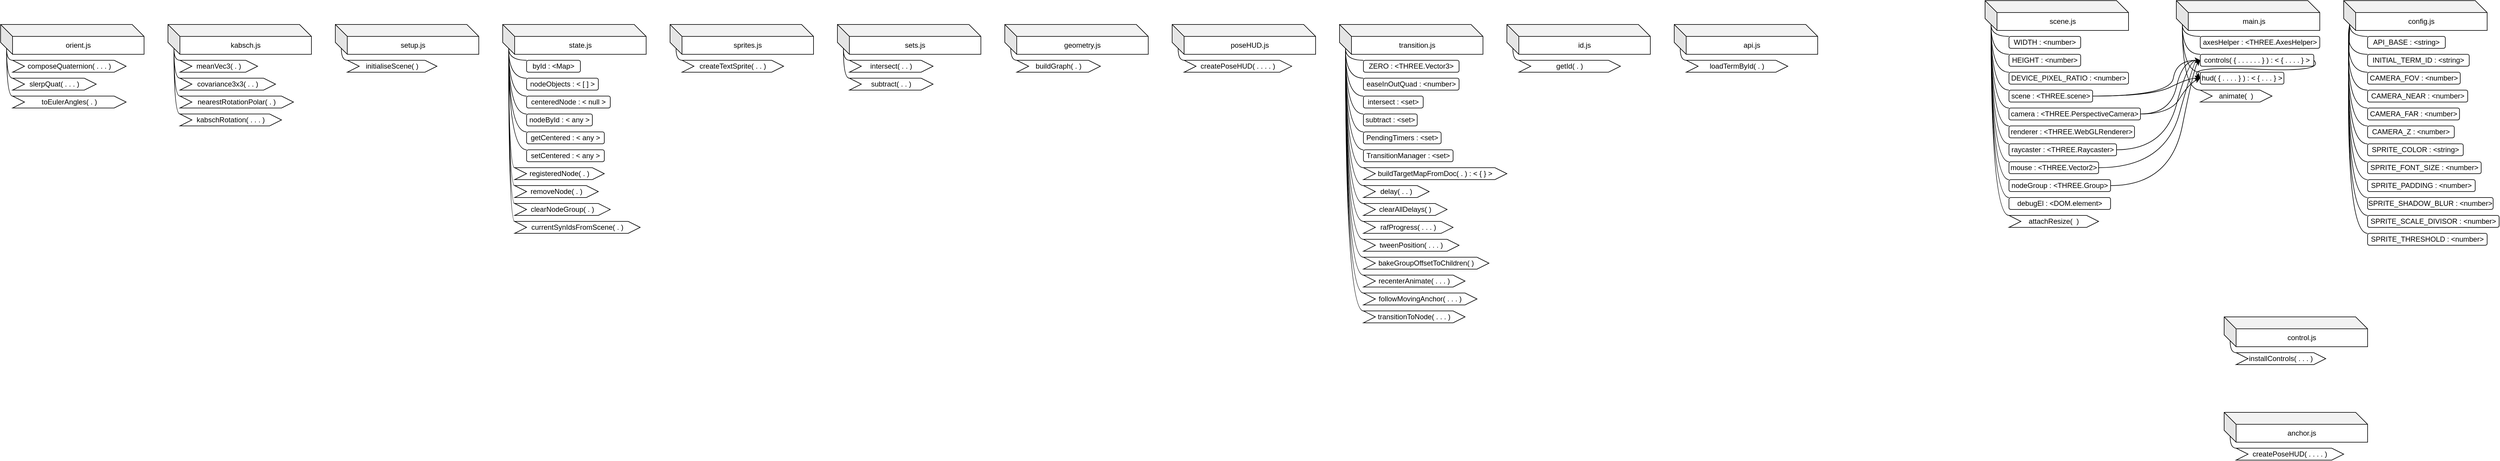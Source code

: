 <mxfile version="28.1.2">
  <diagram name="Page-1" id="AUTO-GEN">
    <mxGraphModel dx="5705" dy="1178" grid="1" gridSize="10" guides="1" tooltips="1" connect="1" arrows="1" fold="1" page="1" pageScale="1" pageWidth="850" pageHeight="1100" math="0" shadow="0">
      <root>
        <mxCell id="0" />
        <mxCell id="1" parent="0" />
        <mxCell id="KwV3ZJstNrZ89S8ukQLU-10" value="config.js" style="shape=cube;whiteSpace=wrap;html=1;boundedLbl=1;backgroundOutline=1;darkOpacity=0.05;darkOpacity2=0.1;" parent="1" vertex="1">
          <mxGeometry x="360" y="160" width="240" height="50" as="geometry" />
        </mxCell>
        <mxCell id="KwV3ZJstNrZ89S8ukQLU-17" value="API_BASE : &amp;lt;string&amp;gt;" style="rounded=1;whiteSpace=wrap;html=1;" parent="1" vertex="1">
          <mxGeometry x="400" y="220" width="130" height="20" as="geometry" />
        </mxCell>
        <mxCell id="KwV3ZJstNrZ89S8ukQLU-18" value="INITIAL_TERM_ID : &amp;lt;string&amp;gt;" style="rounded=1;whiteSpace=wrap;html=1;" parent="1" vertex="1">
          <mxGeometry x="400" y="250" width="170" height="20" as="geometry" />
        </mxCell>
        <mxCell id="KwV3ZJstNrZ89S8ukQLU-20" value="CAMERA_FOV : &amp;lt;number&amp;gt;" style="rounded=1;whiteSpace=wrap;html=1;" parent="1" vertex="1">
          <mxGeometry x="400" y="280" width="155" height="20" as="geometry" />
        </mxCell>
        <mxCell id="KwV3ZJstNrZ89S8ukQLU-21" value="CAMERA_NEAR : &amp;lt;number&amp;gt;" style="rounded=1;whiteSpace=wrap;html=1;" parent="1" vertex="1">
          <mxGeometry x="400" y="310" width="167.5" height="20" as="geometry" />
        </mxCell>
        <mxCell id="KwV3ZJstNrZ89S8ukQLU-22" value="CAMERA_FAR : &amp;lt;number&amp;gt;" style="rounded=1;whiteSpace=wrap;html=1;" parent="1" vertex="1">
          <mxGeometry x="400" y="340" width="153.75" height="20" as="geometry" />
        </mxCell>
        <mxCell id="KwV3ZJstNrZ89S8ukQLU-23" value="CAMERA_Z : &amp;lt;number&amp;gt;" style="rounded=1;whiteSpace=wrap;html=1;" parent="1" vertex="1">
          <mxGeometry x="400" y="370" width="145" height="20" as="geometry" />
        </mxCell>
        <mxCell id="KwV3ZJstNrZ89S8ukQLU-25" value="SPRITE_COLOR : &amp;lt;string&amp;gt;" style="rounded=1;whiteSpace=wrap;html=1;" parent="1" vertex="1">
          <mxGeometry x="400" y="400" width="160" height="20" as="geometry" />
        </mxCell>
        <mxCell id="KwV3ZJstNrZ89S8ukQLU-26" value="SPRITE_FONT_SIZE : &amp;lt;number&amp;gt;" style="rounded=1;whiteSpace=wrap;html=1;" parent="1" vertex="1">
          <mxGeometry x="400" y="430" width="190" height="20" as="geometry" />
        </mxCell>
        <mxCell id="KwV3ZJstNrZ89S8ukQLU-27" value="SPRITE_PADDING : &amp;lt;number&amp;gt;" style="rounded=1;whiteSpace=wrap;html=1;" parent="1" vertex="1">
          <mxGeometry x="400" y="460" width="180" height="20" as="geometry" />
        </mxCell>
        <mxCell id="KwV3ZJstNrZ89S8ukQLU-28" value="SPRITE_SHADOW_BLUR : &amp;lt;number&amp;gt;" style="rounded=1;whiteSpace=wrap;html=1;" parent="1" vertex="1">
          <mxGeometry x="400" y="490" width="210" height="20" as="geometry" />
        </mxCell>
        <mxCell id="KwV3ZJstNrZ89S8ukQLU-29" value="SPRITE_SCALE_DIVISOR : &amp;lt;number&amp;gt;" style="rounded=1;whiteSpace=wrap;html=1;" parent="1" vertex="1">
          <mxGeometry x="400" y="520" width="220" height="20" as="geometry" />
        </mxCell>
        <mxCell id="KwV3ZJstNrZ89S8ukQLU-30" value="SPRITE_THRESHOLD : &amp;lt;number&amp;gt;" style="rounded=1;whiteSpace=wrap;html=1;" parent="1" vertex="1">
          <mxGeometry x="400" y="550" width="200" height="20" as="geometry" />
        </mxCell>
        <mxCell id="KwV3ZJstNrZ89S8ukQLU-34" value="" style="curved=1;endArrow=none;html=1;rounded=0;exitX=0;exitY=0;exitDx=10;exitDy=40;exitPerimeter=0;entryX=0;entryY=0;entryDx=0;entryDy=0;" parent="1" source="KwV3ZJstNrZ89S8ukQLU-10" target="KwV3ZJstNrZ89S8ukQLU-30" edge="1">
          <mxGeometry width="50" height="50" relative="1" as="geometry">
            <mxPoint x="380" y="520" as="sourcePoint" />
            <mxPoint x="370" y="590" as="targetPoint" />
            <Array as="points">
              <mxPoint x="360" y="550" />
            </Array>
          </mxGeometry>
        </mxCell>
        <mxCell id="KwV3ZJstNrZ89S8ukQLU-36" value="" style="curved=1;endArrow=none;html=1;rounded=0;exitX=0;exitY=0;exitDx=10;exitDy=40;exitPerimeter=0;entryX=0;entryY=0;entryDx=0;entryDy=0;" parent="1" source="KwV3ZJstNrZ89S8ukQLU-10" target="KwV3ZJstNrZ89S8ukQLU-29" edge="1">
          <mxGeometry width="50" height="50" relative="1" as="geometry">
            <mxPoint x="375" y="170" as="sourcePoint" />
            <mxPoint x="380" y="550" as="targetPoint" />
            <Array as="points">
              <mxPoint x="360" y="520" />
            </Array>
          </mxGeometry>
        </mxCell>
        <mxCell id="KwV3ZJstNrZ89S8ukQLU-37" value="" style="curved=1;endArrow=none;html=1;rounded=0;exitX=0;exitY=0;exitDx=10;exitDy=40;exitPerimeter=0;entryX=0;entryY=0;entryDx=0;entryDy=0;" parent="1" source="KwV3ZJstNrZ89S8ukQLU-10" target="KwV3ZJstNrZ89S8ukQLU-28" edge="1">
          <mxGeometry width="50" height="50" relative="1" as="geometry">
            <mxPoint x="375" y="170" as="sourcePoint" />
            <mxPoint x="390" y="500" as="targetPoint" />
            <Array as="points">
              <mxPoint x="360" y="490" />
            </Array>
          </mxGeometry>
        </mxCell>
        <mxCell id="KwV3ZJstNrZ89S8ukQLU-38" value="" style="curved=1;endArrow=none;html=1;rounded=0;exitX=0;exitY=0;exitDx=10;exitDy=40;exitPerimeter=0;entryX=0;entryY=0;entryDx=0;entryDy=0;" parent="1" source="KwV3ZJstNrZ89S8ukQLU-10" target="KwV3ZJstNrZ89S8ukQLU-27" edge="1">
          <mxGeometry width="50" height="50" relative="1" as="geometry">
            <mxPoint x="375" y="170" as="sourcePoint" />
            <mxPoint x="390" y="470" as="targetPoint" />
            <Array as="points">
              <mxPoint x="360" y="460" />
            </Array>
          </mxGeometry>
        </mxCell>
        <mxCell id="KwV3ZJstNrZ89S8ukQLU-39" value="" style="curved=1;endArrow=none;html=1;rounded=0;exitX=0;exitY=0;exitDx=10;exitDy=40;exitPerimeter=0;entryX=0;entryY=0;entryDx=0;entryDy=0;" parent="1" source="KwV3ZJstNrZ89S8ukQLU-10" target="KwV3ZJstNrZ89S8ukQLU-26" edge="1">
          <mxGeometry width="50" height="50" relative="1" as="geometry">
            <mxPoint x="375" y="170" as="sourcePoint" />
            <mxPoint x="380" y="440" as="targetPoint" />
            <Array as="points">
              <mxPoint x="360" y="430" />
            </Array>
          </mxGeometry>
        </mxCell>
        <mxCell id="KwV3ZJstNrZ89S8ukQLU-40" value="" style="curved=1;endArrow=none;html=1;rounded=0;exitX=0;exitY=0;exitDx=10;exitDy=40;exitPerimeter=0;entryX=0;entryY=0;entryDx=0;entryDy=0;" parent="1" source="KwV3ZJstNrZ89S8ukQLU-10" target="KwV3ZJstNrZ89S8ukQLU-25" edge="1">
          <mxGeometry width="50" height="50" relative="1" as="geometry">
            <mxPoint x="375" y="170" as="sourcePoint" />
            <mxPoint x="390" y="410" as="targetPoint" />
            <Array as="points">
              <mxPoint x="360" y="400" />
            </Array>
          </mxGeometry>
        </mxCell>
        <mxCell id="KwV3ZJstNrZ89S8ukQLU-41" value="" style="curved=1;endArrow=none;html=1;rounded=0;exitX=0;exitY=0;exitDx=10;exitDy=40;exitPerimeter=0;entryX=0;entryY=0;entryDx=0;entryDy=0;" parent="1" source="KwV3ZJstNrZ89S8ukQLU-10" target="KwV3ZJstNrZ89S8ukQLU-23" edge="1">
          <mxGeometry width="50" height="50" relative="1" as="geometry">
            <mxPoint x="375" y="170" as="sourcePoint" />
            <mxPoint x="380" y="380" as="targetPoint" />
            <Array as="points">
              <mxPoint x="360" y="370" />
            </Array>
          </mxGeometry>
        </mxCell>
        <mxCell id="KwV3ZJstNrZ89S8ukQLU-43" value="" style="curved=1;endArrow=none;html=1;rounded=0;exitX=0;exitY=0;exitDx=10;exitDy=40;exitPerimeter=0;entryX=0;entryY=0;entryDx=0;entryDy=0;" parent="1" source="KwV3ZJstNrZ89S8ukQLU-10" target="KwV3ZJstNrZ89S8ukQLU-22" edge="1">
          <mxGeometry width="50" height="50" relative="1" as="geometry">
            <mxPoint x="375" y="170" as="sourcePoint" />
            <mxPoint x="390" y="350" as="targetPoint" />
            <Array as="points">
              <mxPoint x="360" y="340" />
            </Array>
          </mxGeometry>
        </mxCell>
        <mxCell id="KwV3ZJstNrZ89S8ukQLU-44" value="" style="curved=1;endArrow=none;html=1;rounded=0;exitX=0;exitY=0;exitDx=10;exitDy=40;exitPerimeter=0;entryX=0;entryY=0;entryDx=0;entryDy=0;" parent="1" source="KwV3ZJstNrZ89S8ukQLU-10" target="KwV3ZJstNrZ89S8ukQLU-21" edge="1">
          <mxGeometry width="50" height="50" relative="1" as="geometry">
            <mxPoint x="375" y="170" as="sourcePoint" />
            <mxPoint x="390" y="320" as="targetPoint" />
            <Array as="points">
              <mxPoint x="360" y="310" />
            </Array>
          </mxGeometry>
        </mxCell>
        <mxCell id="KwV3ZJstNrZ89S8ukQLU-45" value="" style="curved=1;endArrow=none;html=1;rounded=0;exitX=0;exitY=0;exitDx=10;exitDy=40;exitPerimeter=0;entryX=0;entryY=0;entryDx=0;entryDy=0;" parent="1" source="KwV3ZJstNrZ89S8ukQLU-10" target="KwV3ZJstNrZ89S8ukQLU-20" edge="1">
          <mxGeometry width="50" height="50" relative="1" as="geometry">
            <mxPoint x="375" y="170" as="sourcePoint" />
            <mxPoint x="390" y="290" as="targetPoint" />
            <Array as="points">
              <mxPoint x="360" y="280" />
            </Array>
          </mxGeometry>
        </mxCell>
        <mxCell id="KwV3ZJstNrZ89S8ukQLU-46" value="" style="curved=1;endArrow=none;html=1;rounded=0;exitX=0;exitY=0;exitDx=10;exitDy=40;exitPerimeter=0;entryX=0;entryY=0;entryDx=0;entryDy=0;" parent="1" source="KwV3ZJstNrZ89S8ukQLU-10" target="KwV3ZJstNrZ89S8ukQLU-18" edge="1">
          <mxGeometry width="50" height="50" relative="1" as="geometry">
            <mxPoint x="375" y="170" as="sourcePoint" />
            <mxPoint x="390" y="260" as="targetPoint" />
            <Array as="points">
              <mxPoint x="360" y="250" />
            </Array>
          </mxGeometry>
        </mxCell>
        <mxCell id="KwV3ZJstNrZ89S8ukQLU-47" value="" style="curved=1;endArrow=none;html=1;rounded=0;exitX=0;exitY=0;exitDx=10;exitDy=40;exitPerimeter=0;entryX=0;entryY=0;entryDx=0;entryDy=0;" parent="1" source="KwV3ZJstNrZ89S8ukQLU-10" target="KwV3ZJstNrZ89S8ukQLU-17" edge="1">
          <mxGeometry width="50" height="50" relative="1" as="geometry">
            <mxPoint x="385" y="170" as="sourcePoint" />
            <mxPoint x="390" y="230" as="targetPoint" />
            <Array as="points">
              <mxPoint x="370" y="220" />
            </Array>
          </mxGeometry>
        </mxCell>
        <mxCell id="KwV3ZJstNrZ89S8ukQLU-52" value="axesHelper : &amp;lt;THREE.AxesHelper&amp;gt;" style="rounded=1;whiteSpace=wrap;html=1;" parent="1" vertex="1">
          <mxGeometry x="120" y="220" width="200" height="20" as="geometry" />
        </mxCell>
        <mxCell id="KwV3ZJstNrZ89S8ukQLU-53" value="main.js" style="shape=cube;whiteSpace=wrap;html=1;boundedLbl=1;backgroundOutline=1;darkOpacity=0.05;darkOpacity2=0.1;" parent="1" vertex="1">
          <mxGeometry x="80" y="160" width="240" height="50" as="geometry" />
        </mxCell>
        <mxCell id="KwV3ZJstNrZ89S8ukQLU-54" value="" style="curved=1;endArrow=none;html=1;rounded=0;exitX=0;exitY=0;exitDx=10;exitDy=40;exitPerimeter=0;entryX=0;entryY=0;entryDx=0;entryDy=0;" parent="1" source="KwV3ZJstNrZ89S8ukQLU-53" target="KwV3ZJstNrZ89S8ukQLU-52" edge="1">
          <mxGeometry width="50" height="50" relative="1" as="geometry">
            <mxPoint x="90" y="210" as="sourcePoint" />
            <mxPoint x="110" y="230" as="targetPoint" />
            <Array as="points">
              <mxPoint x="90" y="220" />
            </Array>
          </mxGeometry>
        </mxCell>
        <mxCell id="KwV3ZJstNrZ89S8ukQLU-58" value="controls( { . . . . . . } ) : &amp;lt; { . . . . } &amp;gt;" style="rounded=1;whiteSpace=wrap;html=1;" parent="1" vertex="1">
          <mxGeometry x="120" y="250" width="190" height="20" as="geometry" />
        </mxCell>
        <mxCell id="KwV3ZJstNrZ89S8ukQLU-59" value="hud( { . . . . } )&amp;nbsp;&lt;span style=&quot;background-color: transparent; color: light-dark(rgb(0, 0, 0), rgb(255, 255, 255));&quot;&gt;: &amp;lt; { . . . } &amp;gt;&lt;/span&gt;" style="rounded=1;whiteSpace=wrap;html=1;" parent="1" vertex="1">
          <mxGeometry x="120" y="280" width="140" height="20" as="geometry" />
        </mxCell>
        <mxCell id="KwV3ZJstNrZ89S8ukQLU-60" value="animate(&amp;nbsp; )" style="shape=step;perimeter=stepPerimeter;whiteSpace=wrap;html=1;fixedSize=1;" parent="1" vertex="1">
          <mxGeometry x="120" y="310" width="120" height="20" as="geometry" />
        </mxCell>
        <mxCell id="KwV3ZJstNrZ89S8ukQLU-61" value="scene.js" style="shape=cube;whiteSpace=wrap;html=1;boundedLbl=1;backgroundOutline=1;darkOpacity=0.05;darkOpacity2=0.1;" parent="1" vertex="1">
          <mxGeometry x="-240" y="160" width="240" height="50" as="geometry" />
        </mxCell>
        <mxCell id="KwV3ZJstNrZ89S8ukQLU-62" value="" style="curved=1;endArrow=none;html=1;rounded=0;entryX=0;entryY=0;entryDx=0;entryDy=0;exitX=0;exitY=0;exitDx=10;exitDy=40;exitPerimeter=0;" parent="1" source="KwV3ZJstNrZ89S8ukQLU-61" target="KwV3ZJstNrZ89S8ukQLU-63" edge="1">
          <mxGeometry width="50" height="50" relative="1" as="geometry">
            <mxPoint x="-230" y="200" as="sourcePoint" />
            <mxPoint x="-200" y="230" as="targetPoint" />
            <Array as="points">
              <mxPoint x="-230" y="220" />
            </Array>
          </mxGeometry>
        </mxCell>
        <mxCell id="KwV3ZJstNrZ89S8ukQLU-63" value="WIDTH : &amp;lt;number&amp;gt;" style="rounded=1;whiteSpace=wrap;html=1;" parent="1" vertex="1">
          <mxGeometry x="-200" y="220" width="120" height="20" as="geometry" />
        </mxCell>
        <mxCell id="KwV3ZJstNrZ89S8ukQLU-64" value="HEIGHT : &amp;lt;number&amp;gt;" style="rounded=1;whiteSpace=wrap;html=1;" parent="1" vertex="1">
          <mxGeometry x="-200" y="250" width="120" height="20" as="geometry" />
        </mxCell>
        <mxCell id="KwV3ZJstNrZ89S8ukQLU-65" value="DEVICE_PIXEL_RATIO : &amp;lt;number&amp;gt;" style="rounded=1;whiteSpace=wrap;html=1;" parent="1" vertex="1">
          <mxGeometry x="-200" y="280" width="200" height="20" as="geometry" />
        </mxCell>
        <mxCell id="KwV3ZJstNrZ89S8ukQLU-66" value="scene : &amp;lt;THREE.scene&amp;gt;" style="rounded=1;whiteSpace=wrap;html=1;" parent="1" vertex="1">
          <mxGeometry x="-200" y="310" width="140" height="20" as="geometry" />
        </mxCell>
        <mxCell id="KwV3ZJstNrZ89S8ukQLU-67" value="camera : &amp;lt;THREE.PerspectiveCamera&amp;gt;" style="rounded=1;whiteSpace=wrap;html=1;" parent="1" vertex="1">
          <mxGeometry x="-200" y="340" width="220" height="20" as="geometry" />
        </mxCell>
        <mxCell id="KwV3ZJstNrZ89S8ukQLU-68" value="renderer : &amp;lt;THREE.WebGLRenderer&amp;gt;" style="rounded=1;whiteSpace=wrap;html=1;" parent="1" vertex="1">
          <mxGeometry x="-200" y="370" width="210" height="20" as="geometry" />
        </mxCell>
        <mxCell id="KwV3ZJstNrZ89S8ukQLU-69" value="raycaster : &amp;lt;THREE.Raycaster&amp;gt;" style="rounded=1;whiteSpace=wrap;html=1;" parent="1" vertex="1">
          <mxGeometry x="-200" y="400" width="180" height="20" as="geometry" />
        </mxCell>
        <mxCell id="KwV3ZJstNrZ89S8ukQLU-70" value="mouse : &amp;lt;THREE.Vector2&amp;gt;" style="rounded=1;whiteSpace=wrap;html=1;" parent="1" vertex="1">
          <mxGeometry x="-200" y="430" width="150" height="20" as="geometry" />
        </mxCell>
        <mxCell id="KwV3ZJstNrZ89S8ukQLU-71" value="nodeGroup : &amp;lt;THREE.Group&amp;gt;" style="rounded=1;whiteSpace=wrap;html=1;" parent="1" vertex="1">
          <mxGeometry x="-200" y="460" width="170" height="20" as="geometry" />
        </mxCell>
        <mxCell id="KwV3ZJstNrZ89S8ukQLU-72" value="debugEl : &amp;lt;DOM.element&amp;gt;" style="rounded=1;whiteSpace=wrap;html=1;" parent="1" vertex="1">
          <mxGeometry x="-200" y="490" width="170" height="20" as="geometry" />
        </mxCell>
        <mxCell id="KwV3ZJstNrZ89S8ukQLU-73" value="attachResize(&amp;nbsp; )" style="shape=step;perimeter=stepPerimeter;whiteSpace=wrap;html=1;fixedSize=1;" parent="1" vertex="1">
          <mxGeometry x="-200" y="520" width="150" height="20" as="geometry" />
        </mxCell>
        <mxCell id="KwV3ZJstNrZ89S8ukQLU-74" value="" style="curved=1;endArrow=none;html=1;rounded=0;exitX=0;exitY=0;exitDx=10;exitDy=40;exitPerimeter=0;entryX=0;entryY=0;entryDx=0;entryDy=0;" parent="1" source="KwV3ZJstNrZ89S8ukQLU-61" target="KwV3ZJstNrZ89S8ukQLU-64" edge="1">
          <mxGeometry width="50" height="50" relative="1" as="geometry">
            <mxPoint x="-230" y="230" as="sourcePoint" />
            <mxPoint x="-210" y="260" as="targetPoint" />
            <Array as="points">
              <mxPoint x="-230" y="250" />
            </Array>
          </mxGeometry>
        </mxCell>
        <mxCell id="KwV3ZJstNrZ89S8ukQLU-75" value="" style="curved=1;endArrow=none;html=1;rounded=0;exitX=0;exitY=0;exitDx=10;exitDy=40;exitPerimeter=0;entryX=0;entryY=0;entryDx=0;entryDy=0;" parent="1" source="KwV3ZJstNrZ89S8ukQLU-61" target="KwV3ZJstNrZ89S8ukQLU-65" edge="1">
          <mxGeometry width="50" height="50" relative="1" as="geometry">
            <mxPoint x="-230" y="230" as="sourcePoint" />
            <mxPoint x="-210" y="290" as="targetPoint" />
            <Array as="points">
              <mxPoint x="-230" y="280" />
            </Array>
          </mxGeometry>
        </mxCell>
        <mxCell id="KwV3ZJstNrZ89S8ukQLU-76" value="" style="curved=1;endArrow=none;html=1;rounded=0;exitX=0;exitY=0;exitDx=10;exitDy=40;exitPerimeter=0;entryX=0;entryY=0;entryDx=0;entryDy=0;" parent="1" source="KwV3ZJstNrZ89S8ukQLU-61" target="KwV3ZJstNrZ89S8ukQLU-66" edge="1">
          <mxGeometry width="50" height="50" relative="1" as="geometry">
            <mxPoint x="-230" y="230" as="sourcePoint" />
            <mxPoint x="-210" y="320" as="targetPoint" />
            <Array as="points">
              <mxPoint x="-230" y="310" />
            </Array>
          </mxGeometry>
        </mxCell>
        <mxCell id="KwV3ZJstNrZ89S8ukQLU-78" value="" style="curved=1;endArrow=none;html=1;rounded=0;exitX=0;exitY=0;exitDx=10;exitDy=40;exitPerimeter=0;entryX=0;entryY=0;entryDx=0;entryDy=0;" parent="1" source="KwV3ZJstNrZ89S8ukQLU-61" target="KwV3ZJstNrZ89S8ukQLU-67" edge="1">
          <mxGeometry width="50" height="50" relative="1" as="geometry">
            <mxPoint x="-230" y="230" as="sourcePoint" />
            <mxPoint x="-210" y="350" as="targetPoint" />
            <Array as="points">
              <mxPoint x="-230" y="340" />
            </Array>
          </mxGeometry>
        </mxCell>
        <mxCell id="KwV3ZJstNrZ89S8ukQLU-79" value="" style="curved=1;endArrow=none;html=1;rounded=0;exitX=0;exitY=0;exitDx=10;exitDy=40;exitPerimeter=0;entryX=0;entryY=0;entryDx=0;entryDy=0;" parent="1" source="KwV3ZJstNrZ89S8ukQLU-61" target="KwV3ZJstNrZ89S8ukQLU-68" edge="1">
          <mxGeometry width="50" height="50" relative="1" as="geometry">
            <mxPoint x="-230" y="260" as="sourcePoint" />
            <mxPoint x="-210" y="380" as="targetPoint" />
            <Array as="points">
              <mxPoint x="-230" y="370" />
            </Array>
          </mxGeometry>
        </mxCell>
        <mxCell id="KwV3ZJstNrZ89S8ukQLU-80" value="" style="curved=1;endArrow=none;html=1;rounded=0;exitX=0;exitY=0;exitDx=10;exitDy=40;exitPerimeter=0;entryX=0;entryY=0;entryDx=0;entryDy=0;" parent="1" source="KwV3ZJstNrZ89S8ukQLU-61" target="KwV3ZJstNrZ89S8ukQLU-69" edge="1">
          <mxGeometry width="50" height="50" relative="1" as="geometry">
            <mxPoint x="-230" y="290" as="sourcePoint" />
            <mxPoint x="-210" y="410" as="targetPoint" />
            <Array as="points">
              <mxPoint x="-230" y="400" />
            </Array>
          </mxGeometry>
        </mxCell>
        <mxCell id="KwV3ZJstNrZ89S8ukQLU-81" value="" style="curved=1;endArrow=none;html=1;rounded=0;exitX=0;exitY=0;exitDx=10;exitDy=40;exitPerimeter=0;entryX=0;entryY=0;entryDx=0;entryDy=0;" parent="1" source="KwV3ZJstNrZ89S8ukQLU-61" target="KwV3ZJstNrZ89S8ukQLU-70" edge="1">
          <mxGeometry width="50" height="50" relative="1" as="geometry">
            <mxPoint x="-230" y="320" as="sourcePoint" />
            <mxPoint x="-210" y="440" as="targetPoint" />
            <Array as="points">
              <mxPoint x="-230" y="430" />
            </Array>
          </mxGeometry>
        </mxCell>
        <mxCell id="KwV3ZJstNrZ89S8ukQLU-82" value="" style="curved=1;endArrow=none;html=1;rounded=0;exitX=0;exitY=0;exitDx=10;exitDy=40;exitPerimeter=0;entryX=0;entryY=0;entryDx=0;entryDy=0;" parent="1" source="KwV3ZJstNrZ89S8ukQLU-61" target="KwV3ZJstNrZ89S8ukQLU-71" edge="1">
          <mxGeometry width="50" height="50" relative="1" as="geometry">
            <mxPoint x="-230" y="350" as="sourcePoint" />
            <mxPoint x="-210" y="470" as="targetPoint" />
            <Array as="points">
              <mxPoint x="-230" y="460" />
            </Array>
          </mxGeometry>
        </mxCell>
        <mxCell id="KwV3ZJstNrZ89S8ukQLU-83" value="" style="curved=1;endArrow=none;html=1;rounded=0;exitX=0;exitY=0;exitDx=10;exitDy=40;exitPerimeter=0;entryX=0;entryY=0;entryDx=0;entryDy=0;" parent="1" source="KwV3ZJstNrZ89S8ukQLU-61" target="KwV3ZJstNrZ89S8ukQLU-72" edge="1">
          <mxGeometry width="50" height="50" relative="1" as="geometry">
            <mxPoint x="-230" y="380" as="sourcePoint" />
            <mxPoint x="-210" y="500" as="targetPoint" />
            <Array as="points">
              <mxPoint x="-230" y="490" />
            </Array>
          </mxGeometry>
        </mxCell>
        <mxCell id="KwV3ZJstNrZ89S8ukQLU-84" value="" style="curved=1;endArrow=none;html=1;rounded=0;exitX=0;exitY=0;exitDx=10;exitDy=40;exitPerimeter=0;entryX=0;entryY=0;entryDx=0;entryDy=0;" parent="1" source="KwV3ZJstNrZ89S8ukQLU-61" target="KwV3ZJstNrZ89S8ukQLU-73" edge="1">
          <mxGeometry width="50" height="50" relative="1" as="geometry">
            <mxPoint x="-230" y="410" as="sourcePoint" />
            <mxPoint x="-200" y="530" as="targetPoint" />
            <Array as="points">
              <mxPoint x="-230" y="520" />
            </Array>
          </mxGeometry>
        </mxCell>
        <mxCell id="KwV3ZJstNrZ89S8ukQLU-85" value="" style="curved=1;endArrow=none;html=1;rounded=0;exitX=0;exitY=0;exitDx=10;exitDy=40;exitPerimeter=0;entryX=0;entryY=0;entryDx=0;entryDy=0;" parent="1" source="KwV3ZJstNrZ89S8ukQLU-53" target="KwV3ZJstNrZ89S8ukQLU-58" edge="1">
          <mxGeometry width="50" height="50" relative="1" as="geometry">
            <mxPoint x="90" y="230" as="sourcePoint" />
            <mxPoint x="100" y="260" as="targetPoint" />
            <Array as="points">
              <mxPoint x="90" y="250" />
            </Array>
          </mxGeometry>
        </mxCell>
        <mxCell id="KwV3ZJstNrZ89S8ukQLU-86" value="" style="curved=1;endArrow=none;html=1;rounded=0;exitX=0;exitY=0;exitDx=10;exitDy=40;exitPerimeter=0;entryX=0;entryY=0;entryDx=0;entryDy=0;" parent="1" source="KwV3ZJstNrZ89S8ukQLU-53" target="KwV3ZJstNrZ89S8ukQLU-59" edge="1">
          <mxGeometry width="50" height="50" relative="1" as="geometry">
            <mxPoint x="90" y="230" as="sourcePoint" />
            <mxPoint x="110" y="290" as="targetPoint" />
            <Array as="points">
              <mxPoint x="90" y="280" />
            </Array>
          </mxGeometry>
        </mxCell>
        <mxCell id="KwV3ZJstNrZ89S8ukQLU-87" value="" style="curved=1;endArrow=none;html=1;rounded=0;exitX=0;exitY=0;exitDx=10;exitDy=40;exitPerimeter=0;entryX=0;entryY=0;entryDx=0;entryDy=0;" parent="1" source="KwV3ZJstNrZ89S8ukQLU-53" target="KwV3ZJstNrZ89S8ukQLU-60" edge="1">
          <mxGeometry width="50" height="50" relative="1" as="geometry">
            <mxPoint x="90" y="260" as="sourcePoint" />
            <mxPoint x="110" y="320" as="targetPoint" />
            <Array as="points">
              <mxPoint x="90" y="310" />
            </Array>
          </mxGeometry>
        </mxCell>
        <mxCell id="KwV3ZJstNrZ89S8ukQLU-88" value="control.js" style="shape=cube;whiteSpace=wrap;html=1;boundedLbl=1;backgroundOutline=1;darkOpacity=0.05;darkOpacity2=0.1;" parent="1" vertex="1">
          <mxGeometry x="160" y="690" width="240" height="50" as="geometry" />
        </mxCell>
        <mxCell id="KwV3ZJstNrZ89S8ukQLU-89" value="" style="curved=1;endArrow=none;html=1;rounded=0;exitX=0;exitY=0;exitDx=10;exitDy=40;exitPerimeter=0;entryX=0;entryY=0;entryDx=0;entryDy=0;" parent="1" source="KwV3ZJstNrZ89S8ukQLU-88" target="KwV3ZJstNrZ89S8ukQLU-91" edge="1">
          <mxGeometry width="50" height="50" relative="1" as="geometry">
            <mxPoint x="150" y="740" as="sourcePoint" />
            <mxPoint x="200" y="760" as="targetPoint" />
            <Array as="points">
              <mxPoint x="170" y="750" />
            </Array>
          </mxGeometry>
        </mxCell>
        <mxCell id="KwV3ZJstNrZ89S8ukQLU-91" value="installControls( . . . )" style="shape=step;perimeter=stepPerimeter;whiteSpace=wrap;html=1;fixedSize=1;" parent="1" vertex="1">
          <mxGeometry x="180" y="750" width="150" height="20" as="geometry" />
        </mxCell>
        <mxCell id="T8Rma7MtnaqkLGzhEd7z-3" value="api.js" style="shape=cube;whiteSpace=wrap;html=1;boundedLbl=1;backgroundOutline=1;darkOpacity=0.05;darkOpacity2=0.1;" vertex="1" parent="1">
          <mxGeometry x="-760" y="200" width="240" height="50" as="geometry" />
        </mxCell>
        <mxCell id="T8Rma7MtnaqkLGzhEd7z-4" value="" style="curved=1;endArrow=none;html=1;rounded=0;exitX=0;exitY=0;exitDx=10;exitDy=40;exitPerimeter=0;entryX=0;entryY=0;entryDx=0;entryDy=0;" edge="1" parent="1" source="T8Rma7MtnaqkLGzhEd7z-3" target="T8Rma7MtnaqkLGzhEd7z-5">
          <mxGeometry width="50" height="50" relative="1" as="geometry">
            <mxPoint x="-770" y="250" as="sourcePoint" />
            <mxPoint x="-720" y="270" as="targetPoint" />
            <Array as="points">
              <mxPoint x="-750" y="260" />
            </Array>
          </mxGeometry>
        </mxCell>
        <mxCell id="T8Rma7MtnaqkLGzhEd7z-5" value="loadTermById( . )" style="shape=step;perimeter=stepPerimeter;whiteSpace=wrap;html=1;fixedSize=1;" vertex="1" parent="1">
          <mxGeometry x="-740" y="260" width="170" height="20" as="geometry" />
        </mxCell>
        <mxCell id="T8Rma7MtnaqkLGzhEd7z-6" value="id.js" style="shape=cube;whiteSpace=wrap;html=1;boundedLbl=1;backgroundOutline=1;darkOpacity=0.05;darkOpacity2=0.1;" vertex="1" parent="1">
          <mxGeometry x="-1040" y="200" width="240" height="50" as="geometry" />
        </mxCell>
        <mxCell id="T8Rma7MtnaqkLGzhEd7z-7" value="" style="curved=1;endArrow=none;html=1;rounded=0;exitX=0;exitY=0;exitDx=10;exitDy=40;exitPerimeter=0;entryX=0;entryY=0;entryDx=0;entryDy=0;" edge="1" parent="1" source="T8Rma7MtnaqkLGzhEd7z-6" target="T8Rma7MtnaqkLGzhEd7z-8">
          <mxGeometry width="50" height="50" relative="1" as="geometry">
            <mxPoint x="-1050" y="250" as="sourcePoint" />
            <mxPoint x="-1000" y="270" as="targetPoint" />
            <Array as="points">
              <mxPoint x="-1030" y="260" />
            </Array>
          </mxGeometry>
        </mxCell>
        <mxCell id="T8Rma7MtnaqkLGzhEd7z-8" value="getId( . )" style="shape=step;perimeter=stepPerimeter;whiteSpace=wrap;html=1;fixedSize=1;" vertex="1" parent="1">
          <mxGeometry x="-1020" y="260" width="170" height="20" as="geometry" />
        </mxCell>
        <mxCell id="T8Rma7MtnaqkLGzhEd7z-9" value="transition.js" style="shape=cube;whiteSpace=wrap;html=1;boundedLbl=1;backgroundOutline=1;darkOpacity=0.05;darkOpacity2=0.1;" vertex="1" parent="1">
          <mxGeometry x="-1320" y="200" width="240" height="50" as="geometry" />
        </mxCell>
        <mxCell id="T8Rma7MtnaqkLGzhEd7z-10" value="" style="curved=1;endArrow=none;html=1;rounded=0;exitX=0;exitY=0;exitDx=10;exitDy=40;exitPerimeter=0;entryX=0;entryY=0;entryDx=0;entryDy=0;" edge="1" parent="1" source="T8Rma7MtnaqkLGzhEd7z-9" target="T8Rma7MtnaqkLGzhEd7z-12">
          <mxGeometry width="50" height="50" relative="1" as="geometry">
            <mxPoint x="-1330" y="250" as="sourcePoint" />
            <mxPoint x="-1290" y="270" as="targetPoint" />
            <Array as="points">
              <mxPoint x="-1310" y="260" />
            </Array>
          </mxGeometry>
        </mxCell>
        <mxCell id="T8Rma7MtnaqkLGzhEd7z-12" value="ZERO : &amp;lt;THREE.Vector3&amp;gt;" style="rounded=1;whiteSpace=wrap;html=1;" vertex="1" parent="1">
          <mxGeometry x="-1280" y="260" width="160" height="20" as="geometry" />
        </mxCell>
        <mxCell id="T8Rma7MtnaqkLGzhEd7z-13" value="easeInOutQuad : &amp;lt;number&amp;gt;" style="rounded=1;whiteSpace=wrap;html=1;" vertex="1" parent="1">
          <mxGeometry x="-1280" y="290" width="160" height="20" as="geometry" />
        </mxCell>
        <mxCell id="T8Rma7MtnaqkLGzhEd7z-14" value="" style="curved=1;endArrow=none;html=1;rounded=0;exitX=0;exitY=0;exitDx=10;exitDy=40;exitPerimeter=0;entryX=0;entryY=0;entryDx=0;entryDy=0;" edge="1" parent="1" source="T8Rma7MtnaqkLGzhEd7z-9" target="T8Rma7MtnaqkLGzhEd7z-13">
          <mxGeometry width="50" height="50" relative="1" as="geometry">
            <mxPoint x="-1310" y="270" as="sourcePoint" />
            <mxPoint x="-1290" y="300" as="targetPoint" />
            <Array as="points">
              <mxPoint x="-1310" y="290" />
            </Array>
          </mxGeometry>
        </mxCell>
        <mxCell id="T8Rma7MtnaqkLGzhEd7z-15" value="intersect : &amp;lt;set&amp;gt;" style="rounded=1;whiteSpace=wrap;html=1;" vertex="1" parent="1">
          <mxGeometry x="-1280" y="320" width="100" height="20" as="geometry" />
        </mxCell>
        <mxCell id="T8Rma7MtnaqkLGzhEd7z-16" value="subtract : &amp;lt;set&amp;gt;" style="rounded=1;whiteSpace=wrap;html=1;" vertex="1" parent="1">
          <mxGeometry x="-1280" y="350" width="90" height="20" as="geometry" />
        </mxCell>
        <mxCell id="T8Rma7MtnaqkLGzhEd7z-17" value="PendingTimers : &amp;lt;set&amp;gt;" style="rounded=1;whiteSpace=wrap;html=1;" vertex="1" parent="1">
          <mxGeometry x="-1280" y="380" width="130" height="20" as="geometry" />
        </mxCell>
        <mxCell id="T8Rma7MtnaqkLGzhEd7z-18" value="buildTargetMapFromDoc( . ) : &amp;lt; { } &amp;gt;" style="shape=step;perimeter=stepPerimeter;whiteSpace=wrap;html=1;fixedSize=1;" vertex="1" parent="1">
          <mxGeometry x="-1280" y="440" width="240" height="20" as="geometry" />
        </mxCell>
        <mxCell id="T8Rma7MtnaqkLGzhEd7z-19" value="delay( . . )" style="shape=step;perimeter=stepPerimeter;whiteSpace=wrap;html=1;fixedSize=1;" vertex="1" parent="1">
          <mxGeometry x="-1280" y="470" width="110" height="20" as="geometry" />
        </mxCell>
        <mxCell id="T8Rma7MtnaqkLGzhEd7z-20" value="clearAllDelays( )" style="shape=step;perimeter=stepPerimeter;whiteSpace=wrap;html=1;fixedSize=1;" vertex="1" parent="1">
          <mxGeometry x="-1280" y="500" width="140" height="20" as="geometry" />
        </mxCell>
        <mxCell id="T8Rma7MtnaqkLGzhEd7z-21" value="TransitionManager : &amp;lt;set&amp;gt;" style="rounded=1;whiteSpace=wrap;html=1;" vertex="1" parent="1">
          <mxGeometry x="-1280" y="410" width="150" height="20" as="geometry" />
        </mxCell>
        <mxCell id="T8Rma7MtnaqkLGzhEd7z-22" value="rafProgress( . . . )" style="shape=step;perimeter=stepPerimeter;whiteSpace=wrap;html=1;fixedSize=1;" vertex="1" parent="1">
          <mxGeometry x="-1280" y="530" width="150" height="20" as="geometry" />
        </mxCell>
        <mxCell id="T8Rma7MtnaqkLGzhEd7z-23" value="tweenPosition( . . . )" style="shape=step;perimeter=stepPerimeter;whiteSpace=wrap;html=1;fixedSize=1;" vertex="1" parent="1">
          <mxGeometry x="-1280" y="560" width="160" height="20" as="geometry" />
        </mxCell>
        <mxCell id="T8Rma7MtnaqkLGzhEd7z-24" value="bakeGroupOffsetToChildren( )" style="shape=step;perimeter=stepPerimeter;whiteSpace=wrap;html=1;fixedSize=1;" vertex="1" parent="1">
          <mxGeometry x="-1280" y="590" width="210" height="20" as="geometry" />
        </mxCell>
        <mxCell id="T8Rma7MtnaqkLGzhEd7z-25" value="recenterAnimate( . . . )" style="shape=step;perimeter=stepPerimeter;whiteSpace=wrap;html=1;fixedSize=1;" vertex="1" parent="1">
          <mxGeometry x="-1280" y="620" width="170" height="20" as="geometry" />
        </mxCell>
        <mxCell id="T8Rma7MtnaqkLGzhEd7z-26" value="followMovingAnchor( . . . )" style="shape=step;perimeter=stepPerimeter;whiteSpace=wrap;html=1;fixedSize=1;" vertex="1" parent="1">
          <mxGeometry x="-1280" y="650" width="190" height="20" as="geometry" />
        </mxCell>
        <mxCell id="T8Rma7MtnaqkLGzhEd7z-27" value="transitionToNode( . . . )" style="shape=step;perimeter=stepPerimeter;whiteSpace=wrap;html=1;fixedSize=1;" vertex="1" parent="1">
          <mxGeometry x="-1280" y="680" width="170" height="20" as="geometry" />
        </mxCell>
        <mxCell id="T8Rma7MtnaqkLGzhEd7z-28" value="poseHUD.js" style="shape=cube;whiteSpace=wrap;html=1;boundedLbl=1;backgroundOutline=1;darkOpacity=0.05;darkOpacity2=0.1;" vertex="1" parent="1">
          <mxGeometry x="-1600" y="200" width="240" height="50" as="geometry" />
        </mxCell>
        <mxCell id="T8Rma7MtnaqkLGzhEd7z-29" value="" style="curved=1;endArrow=none;html=1;rounded=0;exitX=0;exitY=0;exitDx=10;exitDy=40;exitPerimeter=0;entryX=0;entryY=0;entryDx=0;entryDy=0;" edge="1" parent="1" source="T8Rma7MtnaqkLGzhEd7z-28" target="T8Rma7MtnaqkLGzhEd7z-30">
          <mxGeometry width="50" height="50" relative="1" as="geometry">
            <mxPoint x="-1610" y="250" as="sourcePoint" />
            <mxPoint x="-1560" y="270" as="targetPoint" />
            <Array as="points">
              <mxPoint x="-1590" y="260" />
            </Array>
          </mxGeometry>
        </mxCell>
        <mxCell id="T8Rma7MtnaqkLGzhEd7z-30" value="createPoseHUD( . . . . )" style="shape=step;perimeter=stepPerimeter;whiteSpace=wrap;html=1;fixedSize=1;" vertex="1" parent="1">
          <mxGeometry x="-1580" y="260" width="180" height="20" as="geometry" />
        </mxCell>
        <mxCell id="T8Rma7MtnaqkLGzhEd7z-38" value="anchor.js" style="shape=cube;whiteSpace=wrap;html=1;boundedLbl=1;backgroundOutline=1;darkOpacity=0.05;darkOpacity2=0.1;" vertex="1" parent="1">
          <mxGeometry x="160" y="850" width="240" height="50" as="geometry" />
        </mxCell>
        <mxCell id="T8Rma7MtnaqkLGzhEd7z-39" value="" style="curved=1;endArrow=none;html=1;rounded=0;exitX=0;exitY=0;exitDx=10;exitDy=40;exitPerimeter=0;entryX=0;entryY=0;entryDx=0;entryDy=0;" edge="1" parent="1" source="T8Rma7MtnaqkLGzhEd7z-38" target="T8Rma7MtnaqkLGzhEd7z-40">
          <mxGeometry width="50" height="50" relative="1" as="geometry">
            <mxPoint x="150" y="900" as="sourcePoint" />
            <mxPoint x="200" y="920" as="targetPoint" />
            <Array as="points">
              <mxPoint x="170" y="910" />
            </Array>
          </mxGeometry>
        </mxCell>
        <mxCell id="T8Rma7MtnaqkLGzhEd7z-40" value="createPoseHUD( . . . . )" style="shape=step;perimeter=stepPerimeter;whiteSpace=wrap;html=1;fixedSize=1;" vertex="1" parent="1">
          <mxGeometry x="180" y="910" width="180" height="20" as="geometry" />
        </mxCell>
        <mxCell id="T8Rma7MtnaqkLGzhEd7z-47" value="geometry.js" style="shape=cube;whiteSpace=wrap;html=1;boundedLbl=1;backgroundOutline=1;darkOpacity=0.05;darkOpacity2=0.1;" vertex="1" parent="1">
          <mxGeometry x="-1880" y="200" width="240" height="50" as="geometry" />
        </mxCell>
        <mxCell id="T8Rma7MtnaqkLGzhEd7z-48" value="" style="curved=1;endArrow=none;html=1;rounded=0;exitX=0;exitY=0;exitDx=10;exitDy=40;exitPerimeter=0;entryX=0;entryY=0;entryDx=0;entryDy=0;" edge="1" parent="1" source="T8Rma7MtnaqkLGzhEd7z-47" target="T8Rma7MtnaqkLGzhEd7z-49">
          <mxGeometry width="50" height="50" relative="1" as="geometry">
            <mxPoint x="-1890" y="250" as="sourcePoint" />
            <mxPoint x="-1840" y="270" as="targetPoint" />
            <Array as="points">
              <mxPoint x="-1870" y="260" />
            </Array>
          </mxGeometry>
        </mxCell>
        <mxCell id="T8Rma7MtnaqkLGzhEd7z-49" value="buildGraph( . )" style="shape=step;perimeter=stepPerimeter;whiteSpace=wrap;html=1;fixedSize=1;" vertex="1" parent="1">
          <mxGeometry x="-1860" y="260" width="140" height="20" as="geometry" />
        </mxCell>
        <mxCell id="T8Rma7MtnaqkLGzhEd7z-50" value="sets.js" style="shape=cube;whiteSpace=wrap;html=1;boundedLbl=1;backgroundOutline=1;darkOpacity=0.05;darkOpacity2=0.1;" vertex="1" parent="1">
          <mxGeometry x="-2160" y="200" width="240" height="50" as="geometry" />
        </mxCell>
        <mxCell id="T8Rma7MtnaqkLGzhEd7z-51" value="" style="curved=1;endArrow=none;html=1;rounded=0;exitX=0;exitY=0;exitDx=10;exitDy=40;exitPerimeter=0;entryX=0;entryY=0;entryDx=0;entryDy=0;" edge="1" parent="1" source="T8Rma7MtnaqkLGzhEd7z-50" target="T8Rma7MtnaqkLGzhEd7z-52">
          <mxGeometry width="50" height="50" relative="1" as="geometry">
            <mxPoint x="-2170" y="250" as="sourcePoint" />
            <mxPoint x="-2120" y="270" as="targetPoint" />
            <Array as="points">
              <mxPoint x="-2150" y="260" />
            </Array>
          </mxGeometry>
        </mxCell>
        <mxCell id="T8Rma7MtnaqkLGzhEd7z-52" value="intersect( . . )" style="shape=step;perimeter=stepPerimeter;whiteSpace=wrap;html=1;fixedSize=1;" vertex="1" parent="1">
          <mxGeometry x="-2140" y="260" width="140" height="20" as="geometry" />
        </mxCell>
        <mxCell id="T8Rma7MtnaqkLGzhEd7z-53" value="subtract( . . )" style="shape=step;perimeter=stepPerimeter;whiteSpace=wrap;html=1;fixedSize=1;" vertex="1" parent="1">
          <mxGeometry x="-2140" y="290" width="140" height="20" as="geometry" />
        </mxCell>
        <mxCell id="T8Rma7MtnaqkLGzhEd7z-55" value="" style="curved=1;endArrow=none;html=1;rounded=0;exitX=0;exitY=0;exitDx=10;exitDy=40;exitPerimeter=0;entryX=0;entryY=0;entryDx=0;entryDy=0;" edge="1" parent="1" source="T8Rma7MtnaqkLGzhEd7z-50" target="T8Rma7MtnaqkLGzhEd7z-53">
          <mxGeometry width="50" height="50" relative="1" as="geometry">
            <mxPoint x="-2150" y="270" as="sourcePoint" />
            <mxPoint x="-2160" y="320" as="targetPoint" />
            <Array as="points">
              <mxPoint x="-2150" y="290" />
            </Array>
          </mxGeometry>
        </mxCell>
        <mxCell id="T8Rma7MtnaqkLGzhEd7z-56" value="sprites.js" style="shape=cube;whiteSpace=wrap;html=1;boundedLbl=1;backgroundOutline=1;darkOpacity=0.05;darkOpacity2=0.1;" vertex="1" parent="1">
          <mxGeometry x="-2440" y="200" width="240" height="50" as="geometry" />
        </mxCell>
        <mxCell id="T8Rma7MtnaqkLGzhEd7z-57" value="" style="curved=1;endArrow=none;html=1;rounded=0;exitX=0;exitY=0;exitDx=10;exitDy=40;exitPerimeter=0;entryX=0;entryY=0;entryDx=0;entryDy=0;" edge="1" parent="1" source="T8Rma7MtnaqkLGzhEd7z-56" target="T8Rma7MtnaqkLGzhEd7z-58">
          <mxGeometry width="50" height="50" relative="1" as="geometry">
            <mxPoint x="-2450" y="250" as="sourcePoint" />
            <mxPoint x="-2400" y="270" as="targetPoint" />
            <Array as="points">
              <mxPoint x="-2430" y="260" />
            </Array>
          </mxGeometry>
        </mxCell>
        <mxCell id="T8Rma7MtnaqkLGzhEd7z-58" value="createTextSprite( . . )" style="shape=step;perimeter=stepPerimeter;whiteSpace=wrap;html=1;fixedSize=1;" vertex="1" parent="1">
          <mxGeometry x="-2420" y="260" width="170" height="20" as="geometry" />
        </mxCell>
        <mxCell id="T8Rma7MtnaqkLGzhEd7z-61" value="state.js" style="shape=cube;whiteSpace=wrap;html=1;boundedLbl=1;backgroundOutline=1;darkOpacity=0.05;darkOpacity2=0.1;" vertex="1" parent="1">
          <mxGeometry x="-2720" y="200" width="240" height="50" as="geometry" />
        </mxCell>
        <mxCell id="T8Rma7MtnaqkLGzhEd7z-62" value="" style="curved=1;endArrow=none;html=1;rounded=0;exitX=0;exitY=0;exitDx=10;exitDy=40;exitPerimeter=0;entryX=0;entryY=0;entryDx=0;entryDy=0;" edge="1" parent="1" source="T8Rma7MtnaqkLGzhEd7z-61" target="T8Rma7MtnaqkLGzhEd7z-64">
          <mxGeometry width="50" height="50" relative="1" as="geometry">
            <mxPoint x="-2730" y="250" as="sourcePoint" />
            <mxPoint x="-2690" y="270" as="targetPoint" />
            <Array as="points">
              <mxPoint x="-2710" y="260" />
            </Array>
          </mxGeometry>
        </mxCell>
        <mxCell id="T8Rma7MtnaqkLGzhEd7z-64" value="byId : &amp;lt;Map&amp;gt;" style="rounded=1;whiteSpace=wrap;html=1;" vertex="1" parent="1">
          <mxGeometry x="-2680" y="260" width="90" height="20" as="geometry" />
        </mxCell>
        <mxCell id="T8Rma7MtnaqkLGzhEd7z-65" value="nodeObjects : &amp;lt; [ ] &amp;gt;" style="rounded=1;whiteSpace=wrap;html=1;" vertex="1" parent="1">
          <mxGeometry x="-2680" y="290" width="120" height="20" as="geometry" />
        </mxCell>
        <mxCell id="T8Rma7MtnaqkLGzhEd7z-66" value="centeredNode : &amp;lt; null &amp;gt;" style="rounded=1;whiteSpace=wrap;html=1;" vertex="1" parent="1">
          <mxGeometry x="-2680" y="320" width="140" height="20" as="geometry" />
        </mxCell>
        <mxCell id="T8Rma7MtnaqkLGzhEd7z-67" value="nodeById : &amp;lt; any &amp;gt;" style="rounded=1;whiteSpace=wrap;html=1;" vertex="1" parent="1">
          <mxGeometry x="-2680" y="350" width="110" height="20" as="geometry" />
        </mxCell>
        <mxCell id="T8Rma7MtnaqkLGzhEd7z-68" value="getCentered : &amp;lt; any &amp;gt;" style="rounded=1;whiteSpace=wrap;html=1;" vertex="1" parent="1">
          <mxGeometry x="-2680" y="380" width="130" height="20" as="geometry" />
        </mxCell>
        <mxCell id="T8Rma7MtnaqkLGzhEd7z-69" value="setCentered : &amp;lt; any &amp;gt;" style="rounded=1;whiteSpace=wrap;html=1;" vertex="1" parent="1">
          <mxGeometry x="-2680" y="410" width="130" height="20" as="geometry" />
        </mxCell>
        <mxCell id="T8Rma7MtnaqkLGzhEd7z-70" value="registeredNode( . )" style="shape=step;perimeter=stepPerimeter;whiteSpace=wrap;html=1;fixedSize=1;" vertex="1" parent="1">
          <mxGeometry x="-2700" y="440" width="150" height="20" as="geometry" />
        </mxCell>
        <mxCell id="T8Rma7MtnaqkLGzhEd7z-71" value="removeNode( . )" style="shape=step;perimeter=stepPerimeter;whiteSpace=wrap;html=1;fixedSize=1;" vertex="1" parent="1">
          <mxGeometry x="-2700" y="470" width="140" height="20" as="geometry" />
        </mxCell>
        <mxCell id="T8Rma7MtnaqkLGzhEd7z-72" value="clearNodeGroup( . )" style="shape=step;perimeter=stepPerimeter;whiteSpace=wrap;html=1;fixedSize=1;" vertex="1" parent="1">
          <mxGeometry x="-2700" y="500" width="160" height="20" as="geometry" />
        </mxCell>
        <mxCell id="T8Rma7MtnaqkLGzhEd7z-73" value="currentSynIdsFromScene( . )" style="shape=step;perimeter=stepPerimeter;whiteSpace=wrap;html=1;fixedSize=1;" vertex="1" parent="1">
          <mxGeometry x="-2700" y="530" width="210" height="20" as="geometry" />
        </mxCell>
        <mxCell id="T8Rma7MtnaqkLGzhEd7z-74" value="setup.js" style="shape=cube;whiteSpace=wrap;html=1;boundedLbl=1;backgroundOutline=1;darkOpacity=0.05;darkOpacity2=0.1;" vertex="1" parent="1">
          <mxGeometry x="-3000" y="200" width="240" height="50" as="geometry" />
        </mxCell>
        <mxCell id="T8Rma7MtnaqkLGzhEd7z-75" value="" style="curved=1;endArrow=none;html=1;rounded=0;entryX=0;entryY=0;entryDx=0;entryDy=0;exitX=0;exitY=0;exitDx=10;exitDy=40;exitPerimeter=0;" edge="1" parent="1" source="T8Rma7MtnaqkLGzhEd7z-74" target="T8Rma7MtnaqkLGzhEd7z-76">
          <mxGeometry width="50" height="50" relative="1" as="geometry">
            <mxPoint x="-2990" y="240" as="sourcePoint" />
            <mxPoint x="-2960" y="270" as="targetPoint" />
            <Array as="points">
              <mxPoint x="-2990" y="260" />
            </Array>
          </mxGeometry>
        </mxCell>
        <mxCell id="T8Rma7MtnaqkLGzhEd7z-76" value="initialiseScene( )" style="shape=step;perimeter=stepPerimeter;whiteSpace=wrap;html=1;fixedSize=1;" vertex="1" parent="1">
          <mxGeometry x="-2980" y="260" width="150" height="20" as="geometry" />
        </mxCell>
        <mxCell id="T8Rma7MtnaqkLGzhEd7z-77" value="kabsch.js" style="shape=cube;whiteSpace=wrap;html=1;boundedLbl=1;backgroundOutline=1;darkOpacity=0.05;darkOpacity2=0.1;" vertex="1" parent="1">
          <mxGeometry x="-3280" y="200" width="240" height="50" as="geometry" />
        </mxCell>
        <mxCell id="T8Rma7MtnaqkLGzhEd7z-78" value="" style="curved=1;endArrow=none;html=1;rounded=0;entryX=0;entryY=0;entryDx=0;entryDy=0;exitX=0;exitY=0;exitDx=10;exitDy=40;exitPerimeter=0;" edge="1" parent="1" source="T8Rma7MtnaqkLGzhEd7z-77" target="T8Rma7MtnaqkLGzhEd7z-79">
          <mxGeometry width="50" height="50" relative="1" as="geometry">
            <mxPoint x="-3290" y="240" as="sourcePoint" />
            <mxPoint x="-3240" y="270" as="targetPoint" />
            <Array as="points">
              <mxPoint x="-3270" y="260" />
            </Array>
          </mxGeometry>
        </mxCell>
        <mxCell id="T8Rma7MtnaqkLGzhEd7z-79" value="meanVec3( . )" style="shape=step;perimeter=stepPerimeter;whiteSpace=wrap;html=1;fixedSize=1;" vertex="1" parent="1">
          <mxGeometry x="-3260" y="260" width="130" height="20" as="geometry" />
        </mxCell>
        <mxCell id="T8Rma7MtnaqkLGzhEd7z-81" value="covariance3x3( . . )" style="shape=step;perimeter=stepPerimeter;whiteSpace=wrap;html=1;fixedSize=1;" vertex="1" parent="1">
          <mxGeometry x="-3260" y="290" width="160" height="20" as="geometry" />
        </mxCell>
        <mxCell id="T8Rma7MtnaqkLGzhEd7z-82" value="nearestRotationPolar( . )" style="shape=step;perimeter=stepPerimeter;whiteSpace=wrap;html=1;fixedSize=1;" vertex="1" parent="1">
          <mxGeometry x="-3260" y="320" width="190" height="20" as="geometry" />
        </mxCell>
        <mxCell id="T8Rma7MtnaqkLGzhEd7z-83" value="kabschRotation( . . . )" style="shape=step;perimeter=stepPerimeter;whiteSpace=wrap;html=1;fixedSize=1;" vertex="1" parent="1">
          <mxGeometry x="-3260" y="350" width="170" height="20" as="geometry" />
        </mxCell>
        <mxCell id="T8Rma7MtnaqkLGzhEd7z-84" value="orient.js" style="shape=cube;whiteSpace=wrap;html=1;boundedLbl=1;backgroundOutline=1;darkOpacity=0.05;darkOpacity2=0.1;" vertex="1" parent="1">
          <mxGeometry x="-3560" y="200" width="240" height="50" as="geometry" />
        </mxCell>
        <mxCell id="T8Rma7MtnaqkLGzhEd7z-85" value="composeQuaternion( . . . )" style="shape=step;perimeter=stepPerimeter;whiteSpace=wrap;html=1;fixedSize=1;" vertex="1" parent="1">
          <mxGeometry x="-3540" y="260" width="190" height="20" as="geometry" />
        </mxCell>
        <mxCell id="T8Rma7MtnaqkLGzhEd7z-86" value="" style="curved=1;endArrow=none;html=1;rounded=0;exitX=0;exitY=0;exitDx=10;exitDy=40;exitPerimeter=0;entryX=0;entryY=0;entryDx=0;entryDy=0;" edge="1" parent="1" source="T8Rma7MtnaqkLGzhEd7z-84" target="T8Rma7MtnaqkLGzhEd7z-85">
          <mxGeometry width="50" height="50" relative="1" as="geometry">
            <mxPoint x="-3550" y="240" as="sourcePoint" />
            <mxPoint x="-3520" y="270" as="targetPoint" />
            <Array as="points">
              <mxPoint x="-3550" y="260" />
            </Array>
          </mxGeometry>
        </mxCell>
        <mxCell id="T8Rma7MtnaqkLGzhEd7z-87" value="slerpQuat( . . . )" style="shape=step;perimeter=stepPerimeter;whiteSpace=wrap;html=1;fixedSize=1;" vertex="1" parent="1">
          <mxGeometry x="-3540" y="290" width="140" height="20" as="geometry" />
        </mxCell>
        <mxCell id="T8Rma7MtnaqkLGzhEd7z-88" value="toEulerAngles( . )" style="shape=step;perimeter=stepPerimeter;whiteSpace=wrap;html=1;fixedSize=1;" vertex="1" parent="1">
          <mxGeometry x="-3540" y="320" width="190" height="20" as="geometry" />
        </mxCell>
        <mxCell id="T8Rma7MtnaqkLGzhEd7z-90" value="" style="curved=1;endArrow=none;html=1;rounded=0;exitX=0;exitY=0;exitDx=10;exitDy=40;exitPerimeter=0;entryX=0;entryY=0;entryDx=0;entryDy=0;" edge="1" parent="1" source="T8Rma7MtnaqkLGzhEd7z-9" target="T8Rma7MtnaqkLGzhEd7z-15">
          <mxGeometry width="50" height="50" relative="1" as="geometry">
            <mxPoint x="-1310" y="270" as="sourcePoint" />
            <mxPoint x="-1290" y="330" as="targetPoint" />
            <Array as="points">
              <mxPoint x="-1310" y="320" />
            </Array>
          </mxGeometry>
        </mxCell>
        <mxCell id="T8Rma7MtnaqkLGzhEd7z-91" value="" style="curved=1;endArrow=none;html=1;rounded=0;exitX=0;exitY=0;exitDx=10;exitDy=40;exitPerimeter=0;entryX=0;entryY=0;entryDx=0;entryDy=0;" edge="1" parent="1" source="T8Rma7MtnaqkLGzhEd7z-9" target="T8Rma7MtnaqkLGzhEd7z-16">
          <mxGeometry width="50" height="50" relative="1" as="geometry">
            <mxPoint x="-1310" y="270" as="sourcePoint" />
            <mxPoint x="-1290" y="360" as="targetPoint" />
            <Array as="points">
              <mxPoint x="-1310" y="350" />
            </Array>
          </mxGeometry>
        </mxCell>
        <mxCell id="T8Rma7MtnaqkLGzhEd7z-92" value="" style="curved=1;endArrow=none;html=1;rounded=0;exitX=0;exitY=0;exitDx=10;exitDy=40;exitPerimeter=0;entryX=0;entryY=0;entryDx=0;entryDy=0;" edge="1" parent="1" source="T8Rma7MtnaqkLGzhEd7z-9" target="T8Rma7MtnaqkLGzhEd7z-17">
          <mxGeometry width="50" height="50" relative="1" as="geometry">
            <mxPoint x="-1310" y="270" as="sourcePoint" />
            <mxPoint x="-1290" y="390" as="targetPoint" />
            <Array as="points">
              <mxPoint x="-1310" y="380" />
            </Array>
          </mxGeometry>
        </mxCell>
        <mxCell id="T8Rma7MtnaqkLGzhEd7z-93" value="" style="curved=1;endArrow=none;html=1;rounded=0;exitX=0;exitY=0;exitDx=10;exitDy=40;exitPerimeter=0;entryX=0;entryY=0;entryDx=0;entryDy=0;" edge="1" parent="1" source="T8Rma7MtnaqkLGzhEd7z-9" target="T8Rma7MtnaqkLGzhEd7z-21">
          <mxGeometry width="50" height="50" relative="1" as="geometry">
            <mxPoint x="-1310" y="270" as="sourcePoint" />
            <mxPoint x="-1290" y="420" as="targetPoint" />
            <Array as="points">
              <mxPoint x="-1310" y="410" />
            </Array>
          </mxGeometry>
        </mxCell>
        <mxCell id="T8Rma7MtnaqkLGzhEd7z-94" value="" style="curved=1;endArrow=none;html=1;rounded=0;exitX=0;exitY=0;exitDx=10;exitDy=40;exitPerimeter=0;entryX=0;entryY=0;entryDx=0;entryDy=0;" edge="1" parent="1" source="T8Rma7MtnaqkLGzhEd7z-9" target="T8Rma7MtnaqkLGzhEd7z-18">
          <mxGeometry width="50" height="50" relative="1" as="geometry">
            <mxPoint x="-1310" y="270" as="sourcePoint" />
            <mxPoint x="-1280" y="450" as="targetPoint" />
            <Array as="points">
              <mxPoint x="-1310" y="440" />
            </Array>
          </mxGeometry>
        </mxCell>
        <mxCell id="T8Rma7MtnaqkLGzhEd7z-95" value="" style="curved=1;endArrow=none;html=1;rounded=0;exitX=0;exitY=0;exitDx=10;exitDy=40;exitPerimeter=0;entryX=0;entryY=0;entryDx=0;entryDy=0;" edge="1" parent="1" source="T8Rma7MtnaqkLGzhEd7z-9" target="T8Rma7MtnaqkLGzhEd7z-19">
          <mxGeometry width="50" height="50" relative="1" as="geometry">
            <mxPoint x="-1310" y="270" as="sourcePoint" />
            <mxPoint x="-1280" y="480" as="targetPoint" />
            <Array as="points">
              <mxPoint x="-1310" y="470" />
            </Array>
          </mxGeometry>
        </mxCell>
        <mxCell id="T8Rma7MtnaqkLGzhEd7z-96" value="" style="curved=1;endArrow=none;html=1;rounded=0;exitX=0;exitY=0;exitDx=10;exitDy=40;exitPerimeter=0;entryX=0;entryY=0;entryDx=0;entryDy=0;" edge="1" parent="1" source="T8Rma7MtnaqkLGzhEd7z-9" target="T8Rma7MtnaqkLGzhEd7z-20">
          <mxGeometry width="50" height="50" relative="1" as="geometry">
            <mxPoint x="-1310" y="270" as="sourcePoint" />
            <mxPoint x="-1280" y="510" as="targetPoint" />
            <Array as="points">
              <mxPoint x="-1310" y="500" />
            </Array>
          </mxGeometry>
        </mxCell>
        <mxCell id="T8Rma7MtnaqkLGzhEd7z-97" value="" style="curved=1;endArrow=none;html=1;rounded=0;exitX=0;exitY=0;exitDx=10;exitDy=40;exitPerimeter=0;entryX=0;entryY=0;entryDx=0;entryDy=0;" edge="1" parent="1" source="T8Rma7MtnaqkLGzhEd7z-9" target="T8Rma7MtnaqkLGzhEd7z-22">
          <mxGeometry width="50" height="50" relative="1" as="geometry">
            <mxPoint x="-1310" y="270" as="sourcePoint" />
            <mxPoint x="-1280" y="540" as="targetPoint" />
            <Array as="points">
              <mxPoint x="-1310" y="530" />
            </Array>
          </mxGeometry>
        </mxCell>
        <mxCell id="T8Rma7MtnaqkLGzhEd7z-98" value="" style="curved=1;endArrow=none;html=1;rounded=0;exitX=0;exitY=0;exitDx=10;exitDy=40;exitPerimeter=0;entryX=0;entryY=0;entryDx=0;entryDy=0;" edge="1" parent="1" source="T8Rma7MtnaqkLGzhEd7z-9" target="T8Rma7MtnaqkLGzhEd7z-23">
          <mxGeometry width="50" height="50" relative="1" as="geometry">
            <mxPoint x="-1310" y="270" as="sourcePoint" />
            <mxPoint x="-1280" y="570" as="targetPoint" />
            <Array as="points">
              <mxPoint x="-1310" y="560" />
            </Array>
          </mxGeometry>
        </mxCell>
        <mxCell id="T8Rma7MtnaqkLGzhEd7z-99" value="" style="curved=1;endArrow=none;html=1;rounded=0;exitX=0;exitY=0;exitDx=10;exitDy=40;exitPerimeter=0;entryX=0;entryY=0;entryDx=0;entryDy=0;" edge="1" parent="1" source="T8Rma7MtnaqkLGzhEd7z-9" target="T8Rma7MtnaqkLGzhEd7z-24">
          <mxGeometry width="50" height="50" relative="1" as="geometry">
            <mxPoint x="-1310" y="270" as="sourcePoint" />
            <mxPoint x="-1280" y="600" as="targetPoint" />
            <Array as="points">
              <mxPoint x="-1310" y="590" />
            </Array>
          </mxGeometry>
        </mxCell>
        <mxCell id="T8Rma7MtnaqkLGzhEd7z-100" value="" style="curved=1;endArrow=none;html=1;rounded=0;exitX=0;exitY=0;exitDx=10;exitDy=40;exitPerimeter=0;entryX=0;entryY=0;entryDx=0;entryDy=0;" edge="1" parent="1" source="T8Rma7MtnaqkLGzhEd7z-9" target="T8Rma7MtnaqkLGzhEd7z-25">
          <mxGeometry width="50" height="50" relative="1" as="geometry">
            <mxPoint x="-1310" y="270" as="sourcePoint" />
            <mxPoint x="-1280" y="630" as="targetPoint" />
            <Array as="points">
              <mxPoint x="-1310" y="620" />
            </Array>
          </mxGeometry>
        </mxCell>
        <mxCell id="T8Rma7MtnaqkLGzhEd7z-101" value="" style="curved=1;endArrow=none;html=1;rounded=0;exitX=0;exitY=0;exitDx=10;exitDy=40;exitPerimeter=0;entryX=0;entryY=0;entryDx=0;entryDy=0;" edge="1" parent="1" source="T8Rma7MtnaqkLGzhEd7z-9" target="T8Rma7MtnaqkLGzhEd7z-26">
          <mxGeometry width="50" height="50" relative="1" as="geometry">
            <mxPoint x="-1310" y="270" as="sourcePoint" />
            <mxPoint x="-1280" y="660" as="targetPoint" />
            <Array as="points">
              <mxPoint x="-1310" y="650" />
            </Array>
          </mxGeometry>
        </mxCell>
        <mxCell id="T8Rma7MtnaqkLGzhEd7z-102" value="" style="curved=1;endArrow=none;html=1;rounded=0;exitX=0;exitY=0;exitDx=10;exitDy=40;exitPerimeter=0;entryX=0;entryY=0;entryDx=0;entryDy=0;" edge="1" parent="1" source="T8Rma7MtnaqkLGzhEd7z-9" target="T8Rma7MtnaqkLGzhEd7z-27">
          <mxGeometry width="50" height="50" relative="1" as="geometry">
            <mxPoint x="-1310" y="270" as="sourcePoint" />
            <mxPoint x="-1280" y="690" as="targetPoint" />
            <Array as="points">
              <mxPoint x="-1310" y="680" />
            </Array>
          </mxGeometry>
        </mxCell>
        <mxCell id="T8Rma7MtnaqkLGzhEd7z-103" value="" style="curved=1;endArrow=none;html=1;rounded=0;exitX=0;exitY=0;exitDx=10;exitDy=40;exitPerimeter=0;entryX=0;entryY=0;entryDx=0;entryDy=0;" edge="1" parent="1" source="T8Rma7MtnaqkLGzhEd7z-61" target="T8Rma7MtnaqkLGzhEd7z-65">
          <mxGeometry width="50" height="50" relative="1" as="geometry">
            <mxPoint x="-2710" y="270" as="sourcePoint" />
            <mxPoint x="-2690" y="300" as="targetPoint" />
            <Array as="points">
              <mxPoint x="-2710" y="290" />
            </Array>
          </mxGeometry>
        </mxCell>
        <mxCell id="T8Rma7MtnaqkLGzhEd7z-104" value="" style="curved=1;endArrow=none;html=1;rounded=0;exitX=0;exitY=0;exitDx=10;exitDy=40;exitPerimeter=0;entryX=0;entryY=0;entryDx=0;entryDy=0;" edge="1" parent="1" source="T8Rma7MtnaqkLGzhEd7z-61" target="T8Rma7MtnaqkLGzhEd7z-66">
          <mxGeometry width="50" height="50" relative="1" as="geometry">
            <mxPoint x="-2710" y="270" as="sourcePoint" />
            <mxPoint x="-2690" y="330" as="targetPoint" />
            <Array as="points">
              <mxPoint x="-2710" y="320" />
            </Array>
          </mxGeometry>
        </mxCell>
        <mxCell id="T8Rma7MtnaqkLGzhEd7z-105" value="" style="curved=1;endArrow=none;html=1;rounded=0;exitX=0;exitY=0;exitDx=10;exitDy=40;exitPerimeter=0;entryX=0;entryY=0;entryDx=0;entryDy=0;" edge="1" parent="1" source="T8Rma7MtnaqkLGzhEd7z-61" target="T8Rma7MtnaqkLGzhEd7z-67">
          <mxGeometry width="50" height="50" relative="1" as="geometry">
            <mxPoint x="-2710" y="270" as="sourcePoint" />
            <mxPoint x="-2690" y="360" as="targetPoint" />
            <Array as="points">
              <mxPoint x="-2710" y="350" />
            </Array>
          </mxGeometry>
        </mxCell>
        <mxCell id="T8Rma7MtnaqkLGzhEd7z-106" value="" style="curved=1;endArrow=none;html=1;rounded=0;exitX=0;exitY=0;exitDx=10;exitDy=40;exitPerimeter=0;entryX=0;entryY=0;entryDx=0;entryDy=0;" edge="1" parent="1" source="T8Rma7MtnaqkLGzhEd7z-61" target="T8Rma7MtnaqkLGzhEd7z-68">
          <mxGeometry width="50" height="50" relative="1" as="geometry">
            <mxPoint x="-2710" y="270" as="sourcePoint" />
            <mxPoint x="-2690" y="390" as="targetPoint" />
            <Array as="points">
              <mxPoint x="-2710" y="380" />
            </Array>
          </mxGeometry>
        </mxCell>
        <mxCell id="T8Rma7MtnaqkLGzhEd7z-107" value="" style="curved=1;endArrow=none;html=1;rounded=0;exitX=0;exitY=0;exitDx=10;exitDy=40;exitPerimeter=0;entryX=0;entryY=0;entryDx=0;entryDy=0;" edge="1" parent="1" source="T8Rma7MtnaqkLGzhEd7z-61" target="T8Rma7MtnaqkLGzhEd7z-69">
          <mxGeometry width="50" height="50" relative="1" as="geometry">
            <mxPoint x="-2710" y="270" as="sourcePoint" />
            <mxPoint x="-2690" y="420" as="targetPoint" />
            <Array as="points">
              <mxPoint x="-2710" y="410" />
            </Array>
          </mxGeometry>
        </mxCell>
        <mxCell id="T8Rma7MtnaqkLGzhEd7z-108" value="" style="curved=1;endArrow=none;html=1;rounded=0;exitX=0;exitY=0;exitDx=10;exitDy=40;exitPerimeter=0;entryX=0;entryY=0;entryDx=0;entryDy=0;" edge="1" parent="1" source="T8Rma7MtnaqkLGzhEd7z-61" target="T8Rma7MtnaqkLGzhEd7z-70">
          <mxGeometry width="50" height="50" relative="1" as="geometry">
            <mxPoint x="-2710" y="300" as="sourcePoint" />
            <mxPoint x="-2680" y="450" as="targetPoint" />
            <Array as="points">
              <mxPoint x="-2710" y="440" />
            </Array>
          </mxGeometry>
        </mxCell>
        <mxCell id="T8Rma7MtnaqkLGzhEd7z-109" value="" style="curved=1;endArrow=none;html=1;rounded=0;exitX=0;exitY=0;exitDx=10;exitDy=40;exitPerimeter=0;entryX=0;entryY=0;entryDx=0;entryDy=0;" edge="1" parent="1" source="T8Rma7MtnaqkLGzhEd7z-61" target="T8Rma7MtnaqkLGzhEd7z-71">
          <mxGeometry width="50" height="50" relative="1" as="geometry">
            <mxPoint x="-2710" y="270" as="sourcePoint" />
            <mxPoint x="-2690" y="480" as="targetPoint" />
            <Array as="points">
              <mxPoint x="-2710" y="470" />
            </Array>
          </mxGeometry>
        </mxCell>
        <mxCell id="T8Rma7MtnaqkLGzhEd7z-110" value="" style="curved=1;endArrow=none;html=1;rounded=0;exitX=0;exitY=0;exitDx=10;exitDy=40;exitPerimeter=0;entryX=0;entryY=0;entryDx=0;entryDy=0;" edge="1" parent="1" source="T8Rma7MtnaqkLGzhEd7z-61" target="T8Rma7MtnaqkLGzhEd7z-72">
          <mxGeometry width="50" height="50" relative="1" as="geometry">
            <mxPoint x="-2710" y="270" as="sourcePoint" />
            <mxPoint x="-2690" y="510" as="targetPoint" />
            <Array as="points">
              <mxPoint x="-2710" y="500" />
            </Array>
          </mxGeometry>
        </mxCell>
        <mxCell id="T8Rma7MtnaqkLGzhEd7z-111" value="" style="curved=1;endArrow=none;html=1;rounded=0;exitX=0;exitY=0;exitDx=10;exitDy=40;exitPerimeter=0;entryX=0;entryY=0;entryDx=0;entryDy=0;" edge="1" parent="1" source="T8Rma7MtnaqkLGzhEd7z-61" target="T8Rma7MtnaqkLGzhEd7z-73">
          <mxGeometry width="50" height="50" relative="1" as="geometry">
            <mxPoint x="-2710" y="270" as="sourcePoint" />
            <mxPoint x="-2680" y="540" as="targetPoint" />
            <Array as="points">
              <mxPoint x="-2710" y="530" />
            </Array>
          </mxGeometry>
        </mxCell>
        <mxCell id="T8Rma7MtnaqkLGzhEd7z-112" value="" style="curved=1;endArrow=none;html=1;rounded=0;entryX=0;entryY=0;entryDx=0;entryDy=0;exitX=0;exitY=0;exitDx=10;exitDy=40;exitPerimeter=0;" edge="1" parent="1" source="T8Rma7MtnaqkLGzhEd7z-77" target="T8Rma7MtnaqkLGzhEd7z-81">
          <mxGeometry width="50" height="50" relative="1" as="geometry">
            <mxPoint x="-3270" y="270" as="sourcePoint" />
            <mxPoint x="-3240" y="300" as="targetPoint" />
            <Array as="points">
              <mxPoint x="-3270" y="290" />
            </Array>
          </mxGeometry>
        </mxCell>
        <mxCell id="T8Rma7MtnaqkLGzhEd7z-113" value="" style="curved=1;endArrow=none;html=1;rounded=0;entryX=0;entryY=0;entryDx=0;entryDy=0;exitX=0;exitY=0;exitDx=10;exitDy=40;exitPerimeter=0;" edge="1" parent="1" source="T8Rma7MtnaqkLGzhEd7z-77" target="T8Rma7MtnaqkLGzhEd7z-82">
          <mxGeometry width="50" height="50" relative="1" as="geometry">
            <mxPoint x="-3270" y="270" as="sourcePoint" />
            <mxPoint x="-3240" y="330" as="targetPoint" />
            <Array as="points">
              <mxPoint x="-3270" y="320" />
            </Array>
          </mxGeometry>
        </mxCell>
        <mxCell id="T8Rma7MtnaqkLGzhEd7z-114" value="" style="curved=1;endArrow=none;html=1;rounded=0;entryX=0;entryY=0;entryDx=0;entryDy=0;exitX=0;exitY=0;exitDx=10;exitDy=40;exitPerimeter=0;" edge="1" parent="1" source="T8Rma7MtnaqkLGzhEd7z-77" target="T8Rma7MtnaqkLGzhEd7z-83">
          <mxGeometry width="50" height="50" relative="1" as="geometry">
            <mxPoint x="-3270" y="270" as="sourcePoint" />
            <mxPoint x="-3240" y="360" as="targetPoint" />
            <Array as="points">
              <mxPoint x="-3270" y="350" />
            </Array>
          </mxGeometry>
        </mxCell>
        <mxCell id="T8Rma7MtnaqkLGzhEd7z-115" value="" style="curved=1;endArrow=none;html=1;rounded=0;exitX=0;exitY=0;exitDx=10;exitDy=40;exitPerimeter=0;entryX=0;entryY=0;entryDx=0;entryDy=0;" edge="1" parent="1" source="T8Rma7MtnaqkLGzhEd7z-84" target="T8Rma7MtnaqkLGzhEd7z-87">
          <mxGeometry width="50" height="50" relative="1" as="geometry">
            <mxPoint x="-3550" y="270" as="sourcePoint" />
            <mxPoint x="-3520" y="300" as="targetPoint" />
            <Array as="points">
              <mxPoint x="-3550" y="290" />
            </Array>
          </mxGeometry>
        </mxCell>
        <mxCell id="T8Rma7MtnaqkLGzhEd7z-116" value="" style="curved=1;endArrow=none;html=1;rounded=0;exitX=0;exitY=0;exitDx=10;exitDy=40;exitPerimeter=0;endFill=0;entryX=0;entryY=0;entryDx=0;entryDy=0;" edge="1" parent="1" source="T8Rma7MtnaqkLGzhEd7z-84" target="T8Rma7MtnaqkLGzhEd7z-88">
          <mxGeometry width="50" height="50" relative="1" as="geometry">
            <mxPoint x="-3550" y="270" as="sourcePoint" />
            <mxPoint x="-3539" y="320" as="targetPoint" />
            <Array as="points">
              <mxPoint x="-3550" y="320" />
            </Array>
          </mxGeometry>
        </mxCell>
        <mxCell id="T8Rma7MtnaqkLGzhEd7z-118" value="" style="curved=1;endArrow=classic;html=1;rounded=0;exitX=1;exitY=0.5;exitDx=0;exitDy=0;entryX=0;entryY=0.5;entryDx=0;entryDy=0;" edge="1" parent="1" source="KwV3ZJstNrZ89S8ukQLU-67" target="KwV3ZJstNrZ89S8ukQLU-58">
          <mxGeometry width="50" height="50" relative="1" as="geometry">
            <mxPoint x="120" y="440" as="sourcePoint" />
            <mxPoint x="170" y="390" as="targetPoint" />
            <Array as="points">
              <mxPoint x="70" y="350" />
              <mxPoint x="90" y="260" />
            </Array>
          </mxGeometry>
        </mxCell>
        <mxCell id="T8Rma7MtnaqkLGzhEd7z-119" value="" style="curved=1;endArrow=classic;html=1;rounded=0;exitX=1;exitY=0.5;exitDx=0;exitDy=0;entryX=0;entryY=0.5;entryDx=0;entryDy=0;" edge="1" parent="1" source="KwV3ZJstNrZ89S8ukQLU-69" target="KwV3ZJstNrZ89S8ukQLU-58">
          <mxGeometry width="50" height="50" relative="1" as="geometry">
            <mxPoint x="70" y="410" as="sourcePoint" />
            <mxPoint x="120" y="360" as="targetPoint" />
            <Array as="points">
              <mxPoint x="60" y="410" />
              <mxPoint x="100" y="260" />
            </Array>
          </mxGeometry>
        </mxCell>
        <mxCell id="T8Rma7MtnaqkLGzhEd7z-120" value="" style="curved=1;endArrow=classic;html=1;rounded=0;exitX=1;exitY=0.5;exitDx=0;exitDy=0;entryX=0;entryY=0.5;entryDx=0;entryDy=0;" edge="1" parent="1" source="KwV3ZJstNrZ89S8ukQLU-70" target="KwV3ZJstNrZ89S8ukQLU-58">
          <mxGeometry width="50" height="50" relative="1" as="geometry">
            <mxPoint x="60" y="480" as="sourcePoint" />
            <mxPoint x="110" y="430" as="targetPoint" />
            <Array as="points">
              <mxPoint x="60" y="440" />
              <mxPoint x="110" y="260" />
            </Array>
          </mxGeometry>
        </mxCell>
        <mxCell id="T8Rma7MtnaqkLGzhEd7z-121" value="" style="curved=1;endArrow=classic;html=1;rounded=0;exitX=1;exitY=0.5;exitDx=0;exitDy=0;entryX=0;entryY=0.5;entryDx=0;entryDy=0;" edge="1" parent="1" source="KwV3ZJstNrZ89S8ukQLU-71" target="KwV3ZJstNrZ89S8ukQLU-58">
          <mxGeometry width="50" height="50" relative="1" as="geometry">
            <mxPoint x="60" y="470" as="sourcePoint" />
            <mxPoint x="110" y="420" as="targetPoint" />
            <Array as="points">
              <mxPoint x="70" y="470" />
              <mxPoint x="110" y="270" />
            </Array>
          </mxGeometry>
        </mxCell>
        <mxCell id="T8Rma7MtnaqkLGzhEd7z-122" value="" style="curved=1;endArrow=classic;html=1;rounded=0;exitX=1;exitY=0.5;exitDx=0;exitDy=0;entryX=0;entryY=0.5;entryDx=0;entryDy=0;" edge="1" parent="1" source="KwV3ZJstNrZ89S8ukQLU-66" target="KwV3ZJstNrZ89S8ukQLU-58">
          <mxGeometry width="50" height="50" relative="1" as="geometry">
            <mxPoint x="130" y="420" as="sourcePoint" />
            <mxPoint x="180" y="370" as="targetPoint" />
            <Array as="points">
              <mxPoint x="70" y="320" />
              <mxPoint x="80" y="260" />
            </Array>
          </mxGeometry>
        </mxCell>
        <mxCell id="T8Rma7MtnaqkLGzhEd7z-123" value="" style="curved=1;endArrow=classic;html=1;rounded=0;exitX=1;exitY=0.5;exitDx=0;exitDy=0;entryX=0;entryY=0.5;entryDx=0;entryDy=0;" edge="1" parent="1" source="KwV3ZJstNrZ89S8ukQLU-66" target="KwV3ZJstNrZ89S8ukQLU-59">
          <mxGeometry width="50" height="50" relative="1" as="geometry">
            <mxPoint x="190" y="430" as="sourcePoint" />
            <mxPoint x="240" y="380" as="targetPoint" />
            <Array as="points">
              <mxPoint x="40" y="320" />
              <mxPoint x="100" y="290" />
            </Array>
          </mxGeometry>
        </mxCell>
        <mxCell id="T8Rma7MtnaqkLGzhEd7z-124" value="" style="curved=1;endArrow=classic;html=1;rounded=0;exitX=1;exitY=0.5;exitDx=0;exitDy=0;entryX=0;entryY=0.5;entryDx=0;entryDy=0;" edge="1" parent="1" source="KwV3ZJstNrZ89S8ukQLU-67" target="KwV3ZJstNrZ89S8ukQLU-59">
          <mxGeometry width="50" height="50" relative="1" as="geometry">
            <mxPoint x="120" y="420" as="sourcePoint" />
            <mxPoint x="260" y="390" as="targetPoint" />
            <Array as="points">
              <mxPoint x="70" y="350" />
              <mxPoint x="100" y="300" />
            </Array>
          </mxGeometry>
        </mxCell>
        <mxCell id="T8Rma7MtnaqkLGzhEd7z-125" value="" style="curved=1;endArrow=classic;html=1;rounded=0;exitX=1;exitY=0.5;exitDx=0;exitDy=0;entryX=0;entryY=0.5;entryDx=0;entryDy=0;" edge="1" parent="1" source="KwV3ZJstNrZ89S8ukQLU-58" target="KwV3ZJstNrZ89S8ukQLU-59">
          <mxGeometry width="50" height="50" relative="1" as="geometry">
            <mxPoint x="320" y="280" as="sourcePoint" />
            <mxPoint x="290" y="330" as="targetPoint" />
            <Array as="points">
              <mxPoint x="330" y="280" />
              <mxPoint x="100" y="270" />
            </Array>
          </mxGeometry>
        </mxCell>
      </root>
    </mxGraphModel>
  </diagram>
</mxfile>
